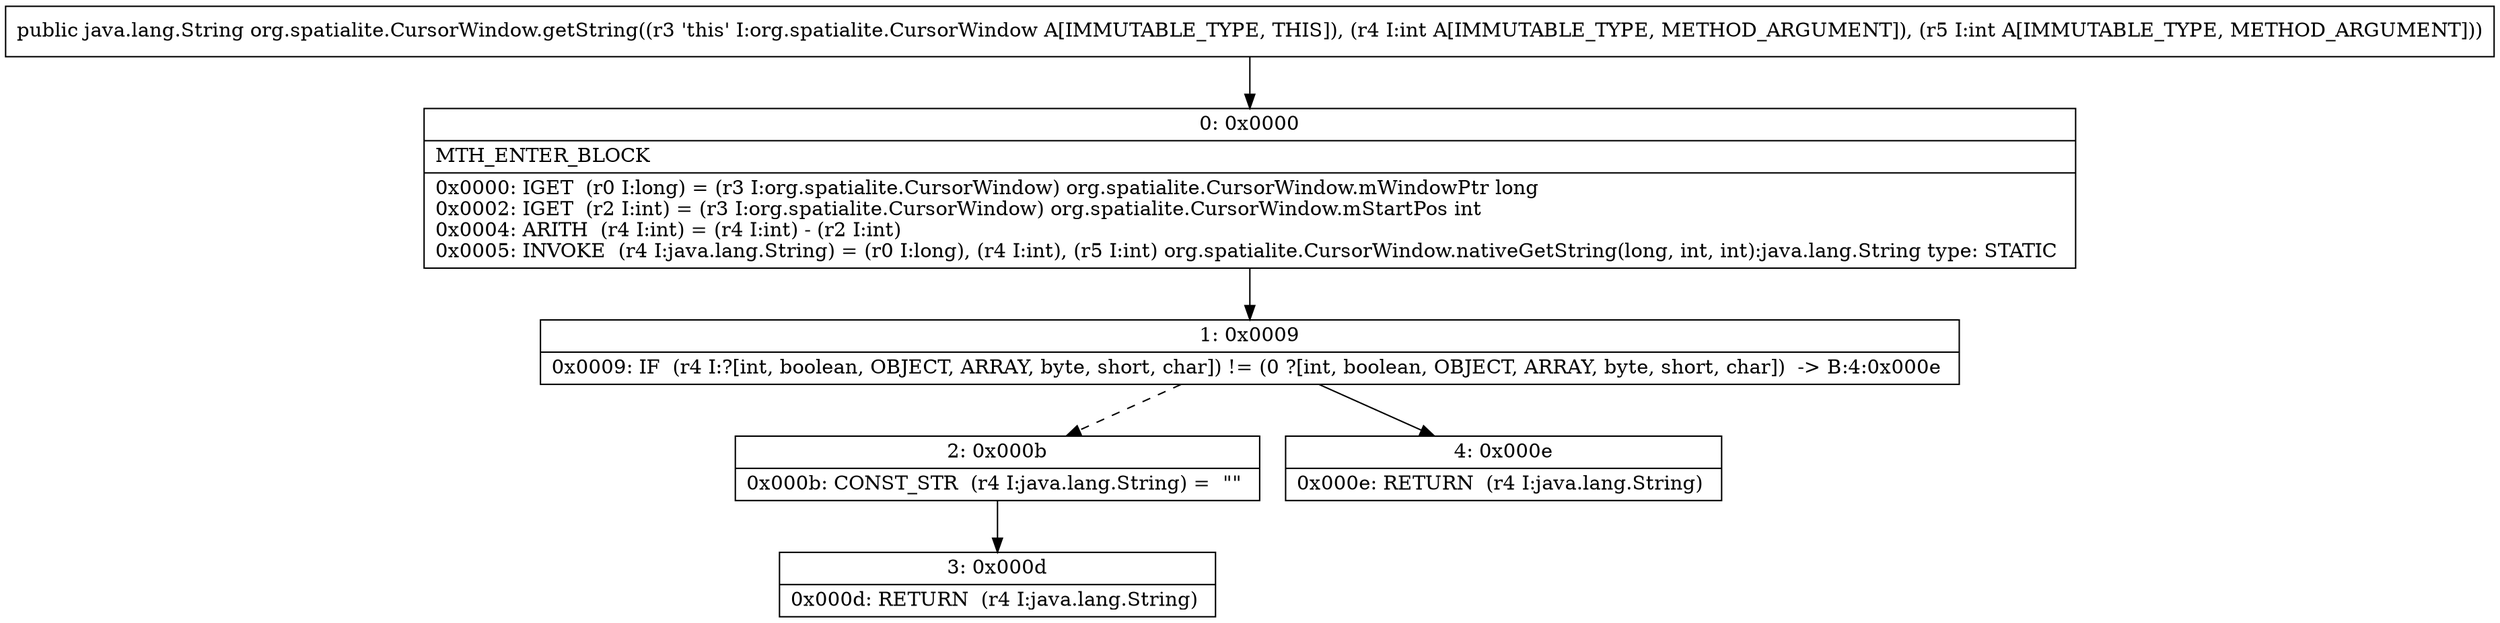 digraph "CFG fororg.spatialite.CursorWindow.getString(II)Ljava\/lang\/String;" {
Node_0 [shape=record,label="{0\:\ 0x0000|MTH_ENTER_BLOCK\l|0x0000: IGET  (r0 I:long) = (r3 I:org.spatialite.CursorWindow) org.spatialite.CursorWindow.mWindowPtr long \l0x0002: IGET  (r2 I:int) = (r3 I:org.spatialite.CursorWindow) org.spatialite.CursorWindow.mStartPos int \l0x0004: ARITH  (r4 I:int) = (r4 I:int) \- (r2 I:int) \l0x0005: INVOKE  (r4 I:java.lang.String) = (r0 I:long), (r4 I:int), (r5 I:int) org.spatialite.CursorWindow.nativeGetString(long, int, int):java.lang.String type: STATIC \l}"];
Node_1 [shape=record,label="{1\:\ 0x0009|0x0009: IF  (r4 I:?[int, boolean, OBJECT, ARRAY, byte, short, char]) != (0 ?[int, boolean, OBJECT, ARRAY, byte, short, char])  \-\> B:4:0x000e \l}"];
Node_2 [shape=record,label="{2\:\ 0x000b|0x000b: CONST_STR  (r4 I:java.lang.String) =  \"\" \l}"];
Node_3 [shape=record,label="{3\:\ 0x000d|0x000d: RETURN  (r4 I:java.lang.String) \l}"];
Node_4 [shape=record,label="{4\:\ 0x000e|0x000e: RETURN  (r4 I:java.lang.String) \l}"];
MethodNode[shape=record,label="{public java.lang.String org.spatialite.CursorWindow.getString((r3 'this' I:org.spatialite.CursorWindow A[IMMUTABLE_TYPE, THIS]), (r4 I:int A[IMMUTABLE_TYPE, METHOD_ARGUMENT]), (r5 I:int A[IMMUTABLE_TYPE, METHOD_ARGUMENT])) }"];
MethodNode -> Node_0;
Node_0 -> Node_1;
Node_1 -> Node_2[style=dashed];
Node_1 -> Node_4;
Node_2 -> Node_3;
}

